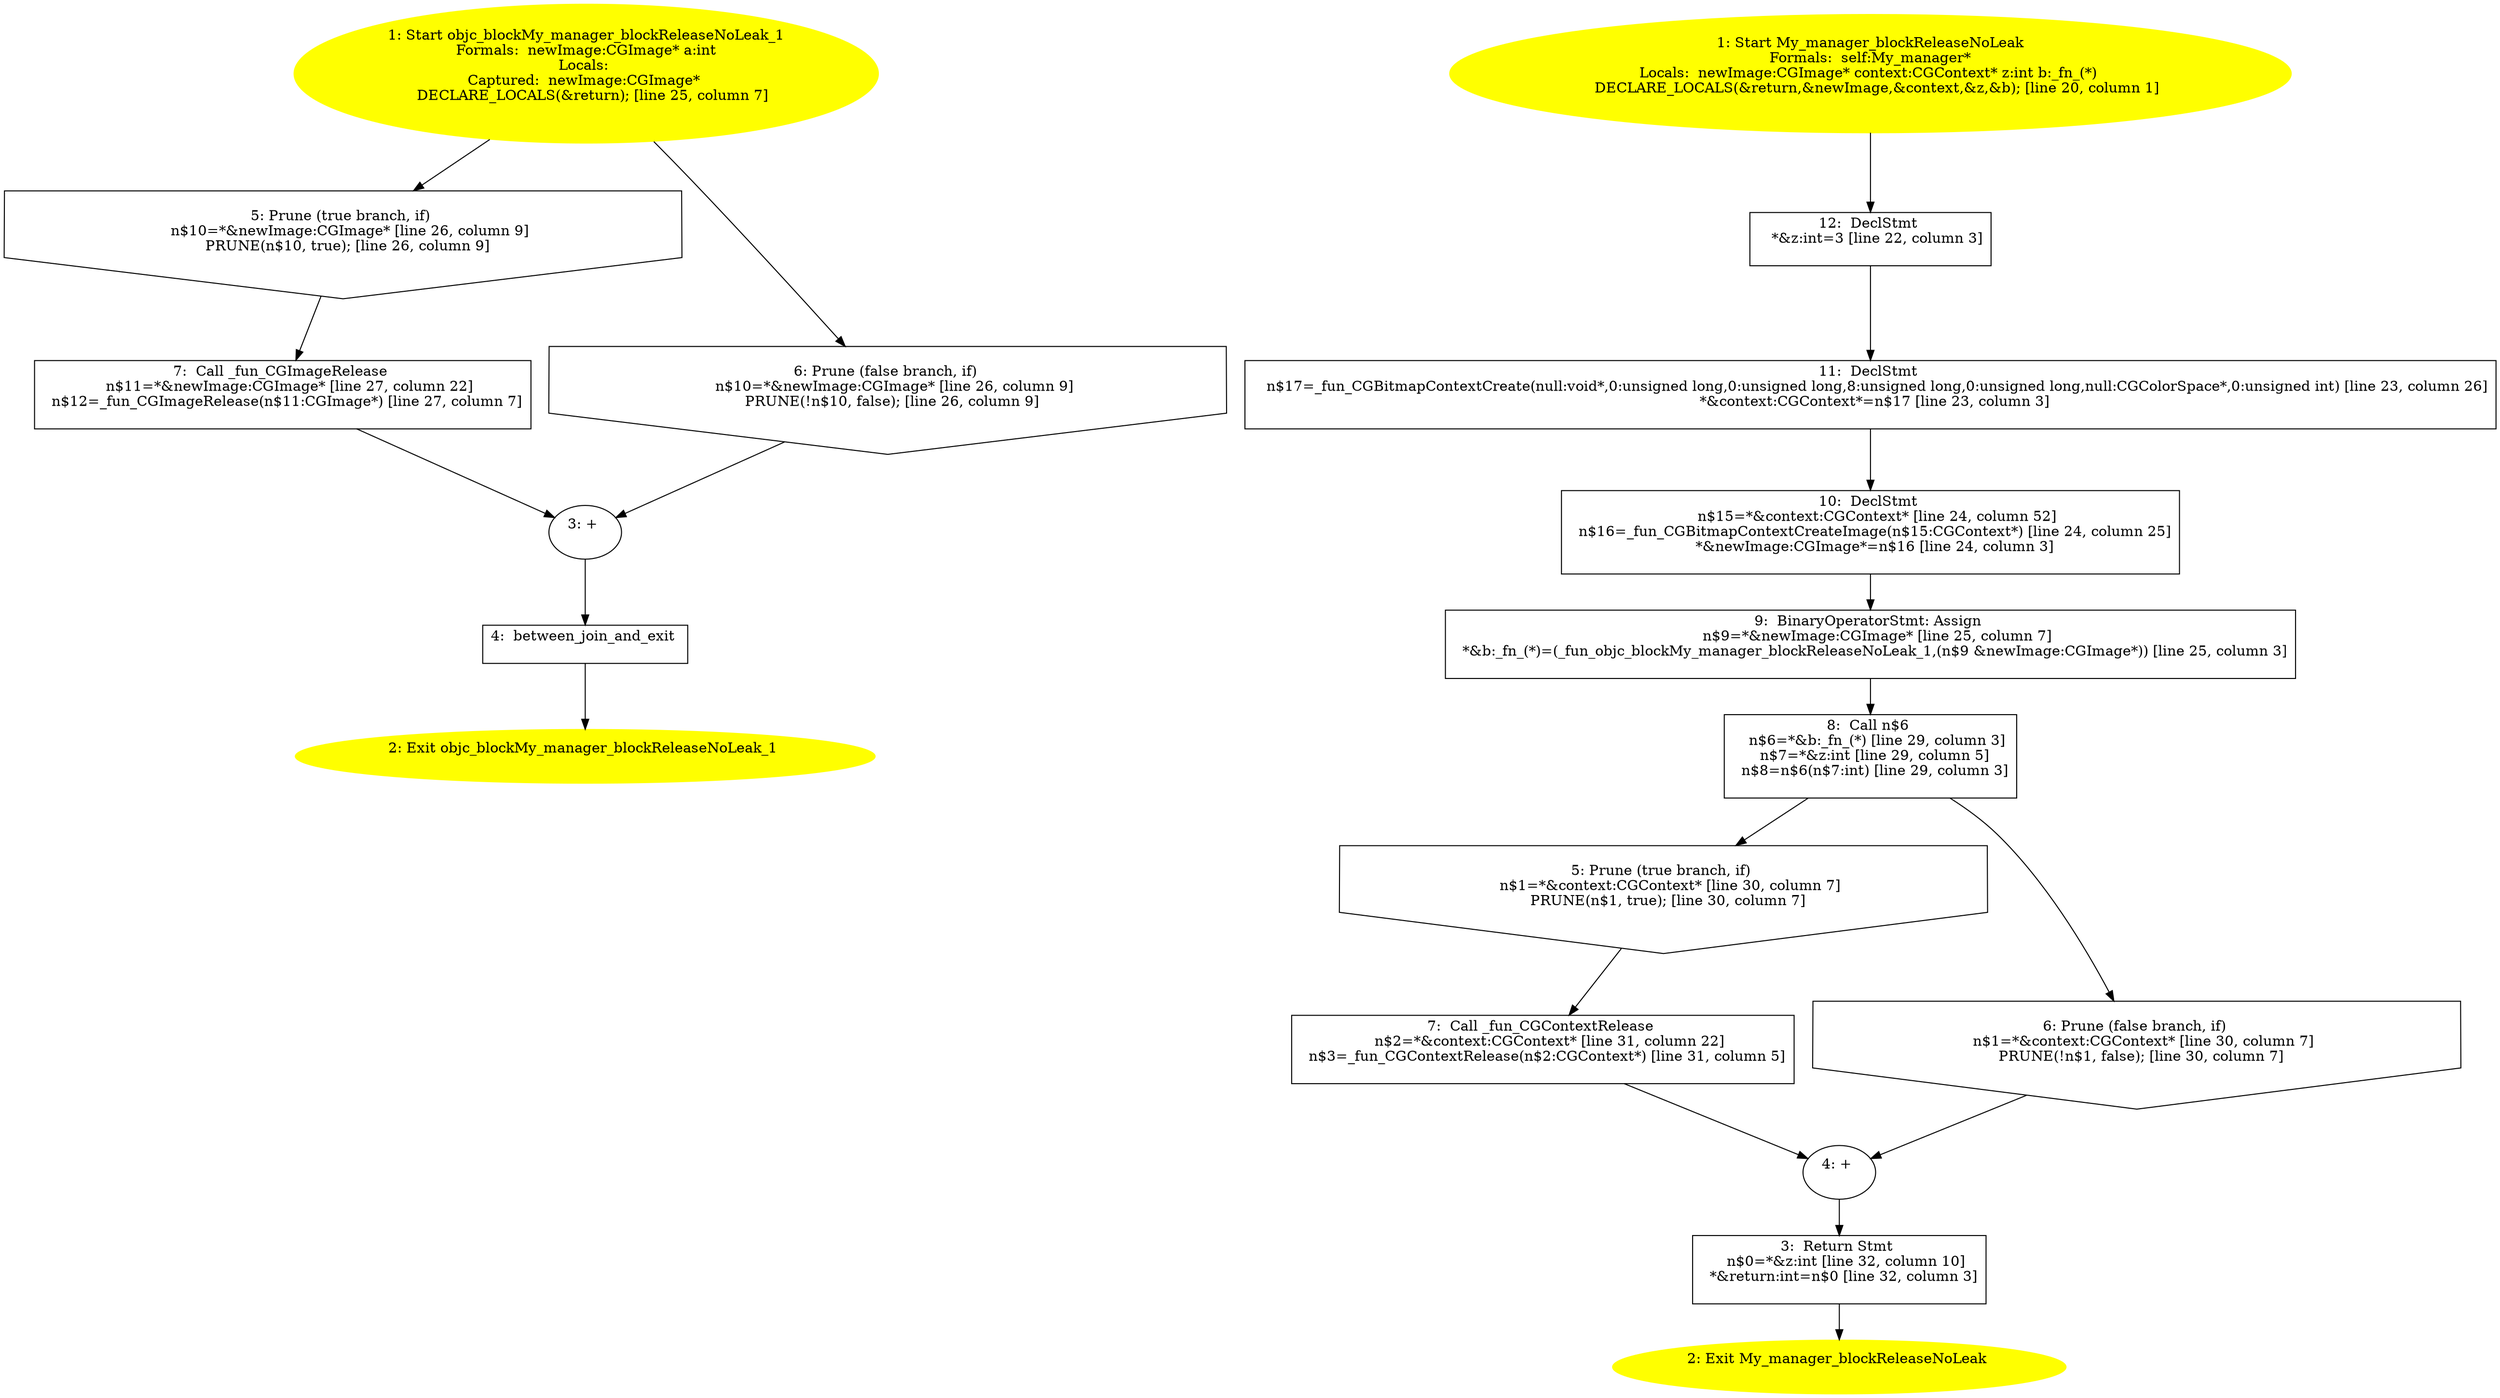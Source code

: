 /* @generated */
digraph cfg {
"objc_blockMy_manager_blockReleaseNoLeak_1.a1f2f2c370e78fee994cf9a9d53a7210_1" [label="1: Start objc_blockMy_manager_blockReleaseNoLeak_1\nFormals:  newImage:CGImage* a:int\nLocals: \nCaptured:  newImage:CGImage* \n   DECLARE_LOCALS(&return); [line 25, column 7]\n " color=yellow style=filled]
	

	 "objc_blockMy_manager_blockReleaseNoLeak_1.a1f2f2c370e78fee994cf9a9d53a7210_1" -> "objc_blockMy_manager_blockReleaseNoLeak_1.a1f2f2c370e78fee994cf9a9d53a7210_5" ;
	 "objc_blockMy_manager_blockReleaseNoLeak_1.a1f2f2c370e78fee994cf9a9d53a7210_1" -> "objc_blockMy_manager_blockReleaseNoLeak_1.a1f2f2c370e78fee994cf9a9d53a7210_6" ;
"objc_blockMy_manager_blockReleaseNoLeak_1.a1f2f2c370e78fee994cf9a9d53a7210_2" [label="2: Exit objc_blockMy_manager_blockReleaseNoLeak_1 \n  " color=yellow style=filled]
	

"objc_blockMy_manager_blockReleaseNoLeak_1.a1f2f2c370e78fee994cf9a9d53a7210_3" [label="3: + \n  " ]
	

	 "objc_blockMy_manager_blockReleaseNoLeak_1.a1f2f2c370e78fee994cf9a9d53a7210_3" -> "objc_blockMy_manager_blockReleaseNoLeak_1.a1f2f2c370e78fee994cf9a9d53a7210_4" ;
"objc_blockMy_manager_blockReleaseNoLeak_1.a1f2f2c370e78fee994cf9a9d53a7210_4" [label="4:  between_join_and_exit \n  " shape="box"]
	

	 "objc_blockMy_manager_blockReleaseNoLeak_1.a1f2f2c370e78fee994cf9a9d53a7210_4" -> "objc_blockMy_manager_blockReleaseNoLeak_1.a1f2f2c370e78fee994cf9a9d53a7210_2" ;
"objc_blockMy_manager_blockReleaseNoLeak_1.a1f2f2c370e78fee994cf9a9d53a7210_5" [label="5: Prune (true branch, if) \n   n$10=*&newImage:CGImage* [line 26, column 9]\n  PRUNE(n$10, true); [line 26, column 9]\n " shape="invhouse"]
	

	 "objc_blockMy_manager_blockReleaseNoLeak_1.a1f2f2c370e78fee994cf9a9d53a7210_5" -> "objc_blockMy_manager_blockReleaseNoLeak_1.a1f2f2c370e78fee994cf9a9d53a7210_7" ;
"objc_blockMy_manager_blockReleaseNoLeak_1.a1f2f2c370e78fee994cf9a9d53a7210_6" [label="6: Prune (false branch, if) \n   n$10=*&newImage:CGImage* [line 26, column 9]\n  PRUNE(!n$10, false); [line 26, column 9]\n " shape="invhouse"]
	

	 "objc_blockMy_manager_blockReleaseNoLeak_1.a1f2f2c370e78fee994cf9a9d53a7210_6" -> "objc_blockMy_manager_blockReleaseNoLeak_1.a1f2f2c370e78fee994cf9a9d53a7210_3" ;
"objc_blockMy_manager_blockReleaseNoLeak_1.a1f2f2c370e78fee994cf9a9d53a7210_7" [label="7:  Call _fun_CGImageRelease \n   n$11=*&newImage:CGImage* [line 27, column 22]\n  n$12=_fun_CGImageRelease(n$11:CGImage*) [line 27, column 7]\n " shape="box"]
	

	 "objc_blockMy_manager_blockReleaseNoLeak_1.a1f2f2c370e78fee994cf9a9d53a7210_7" -> "objc_blockMy_manager_blockReleaseNoLeak_1.a1f2f2c370e78fee994cf9a9d53a7210_3" ;
"blockReleaseNoLeak#My_manager#instance.0c48f80f024250b18a529440f1313af6_1" [label="1: Start My_manager_blockReleaseNoLeak\nFormals:  self:My_manager*\nLocals:  newImage:CGImage* context:CGContext* z:int b:_fn_(*) \n   DECLARE_LOCALS(&return,&newImage,&context,&z,&b); [line 20, column 1]\n " color=yellow style=filled]
	

	 "blockReleaseNoLeak#My_manager#instance.0c48f80f024250b18a529440f1313af6_1" -> "blockReleaseNoLeak#My_manager#instance.0c48f80f024250b18a529440f1313af6_12" ;
"blockReleaseNoLeak#My_manager#instance.0c48f80f024250b18a529440f1313af6_2" [label="2: Exit My_manager_blockReleaseNoLeak \n  " color=yellow style=filled]
	

"blockReleaseNoLeak#My_manager#instance.0c48f80f024250b18a529440f1313af6_3" [label="3:  Return Stmt \n   n$0=*&z:int [line 32, column 10]\n  *&return:int=n$0 [line 32, column 3]\n " shape="box"]
	

	 "blockReleaseNoLeak#My_manager#instance.0c48f80f024250b18a529440f1313af6_3" -> "blockReleaseNoLeak#My_manager#instance.0c48f80f024250b18a529440f1313af6_2" ;
"blockReleaseNoLeak#My_manager#instance.0c48f80f024250b18a529440f1313af6_4" [label="4: + \n  " ]
	

	 "blockReleaseNoLeak#My_manager#instance.0c48f80f024250b18a529440f1313af6_4" -> "blockReleaseNoLeak#My_manager#instance.0c48f80f024250b18a529440f1313af6_3" ;
"blockReleaseNoLeak#My_manager#instance.0c48f80f024250b18a529440f1313af6_5" [label="5: Prune (true branch, if) \n   n$1=*&context:CGContext* [line 30, column 7]\n  PRUNE(n$1, true); [line 30, column 7]\n " shape="invhouse"]
	

	 "blockReleaseNoLeak#My_manager#instance.0c48f80f024250b18a529440f1313af6_5" -> "blockReleaseNoLeak#My_manager#instance.0c48f80f024250b18a529440f1313af6_7" ;
"blockReleaseNoLeak#My_manager#instance.0c48f80f024250b18a529440f1313af6_6" [label="6: Prune (false branch, if) \n   n$1=*&context:CGContext* [line 30, column 7]\n  PRUNE(!n$1, false); [line 30, column 7]\n " shape="invhouse"]
	

	 "blockReleaseNoLeak#My_manager#instance.0c48f80f024250b18a529440f1313af6_6" -> "blockReleaseNoLeak#My_manager#instance.0c48f80f024250b18a529440f1313af6_4" ;
"blockReleaseNoLeak#My_manager#instance.0c48f80f024250b18a529440f1313af6_7" [label="7:  Call _fun_CGContextRelease \n   n$2=*&context:CGContext* [line 31, column 22]\n  n$3=_fun_CGContextRelease(n$2:CGContext*) [line 31, column 5]\n " shape="box"]
	

	 "blockReleaseNoLeak#My_manager#instance.0c48f80f024250b18a529440f1313af6_7" -> "blockReleaseNoLeak#My_manager#instance.0c48f80f024250b18a529440f1313af6_4" ;
"blockReleaseNoLeak#My_manager#instance.0c48f80f024250b18a529440f1313af6_8" [label="8:  Call n$6 \n   n$6=*&b:_fn_(*) [line 29, column 3]\n  n$7=*&z:int [line 29, column 5]\n  n$8=n$6(n$7:int) [line 29, column 3]\n " shape="box"]
	

	 "blockReleaseNoLeak#My_manager#instance.0c48f80f024250b18a529440f1313af6_8" -> "blockReleaseNoLeak#My_manager#instance.0c48f80f024250b18a529440f1313af6_5" ;
	 "blockReleaseNoLeak#My_manager#instance.0c48f80f024250b18a529440f1313af6_8" -> "blockReleaseNoLeak#My_manager#instance.0c48f80f024250b18a529440f1313af6_6" ;
"blockReleaseNoLeak#My_manager#instance.0c48f80f024250b18a529440f1313af6_9" [label="9:  BinaryOperatorStmt: Assign \n   n$9=*&newImage:CGImage* [line 25, column 7]\n  *&b:_fn_(*)=(_fun_objc_blockMy_manager_blockReleaseNoLeak_1,(n$9 &newImage:CGImage*)) [line 25, column 3]\n " shape="box"]
	

	 "blockReleaseNoLeak#My_manager#instance.0c48f80f024250b18a529440f1313af6_9" -> "blockReleaseNoLeak#My_manager#instance.0c48f80f024250b18a529440f1313af6_8" ;
"blockReleaseNoLeak#My_manager#instance.0c48f80f024250b18a529440f1313af6_10" [label="10:  DeclStmt \n   n$15=*&context:CGContext* [line 24, column 52]\n  n$16=_fun_CGBitmapContextCreateImage(n$15:CGContext*) [line 24, column 25]\n  *&newImage:CGImage*=n$16 [line 24, column 3]\n " shape="box"]
	

	 "blockReleaseNoLeak#My_manager#instance.0c48f80f024250b18a529440f1313af6_10" -> "blockReleaseNoLeak#My_manager#instance.0c48f80f024250b18a529440f1313af6_9" ;
"blockReleaseNoLeak#My_manager#instance.0c48f80f024250b18a529440f1313af6_11" [label="11:  DeclStmt \n   n$17=_fun_CGBitmapContextCreate(null:void*,0:unsigned long,0:unsigned long,8:unsigned long,0:unsigned long,null:CGColorSpace*,0:unsigned int) [line 23, column 26]\n  *&context:CGContext*=n$17 [line 23, column 3]\n " shape="box"]
	

	 "blockReleaseNoLeak#My_manager#instance.0c48f80f024250b18a529440f1313af6_11" -> "blockReleaseNoLeak#My_manager#instance.0c48f80f024250b18a529440f1313af6_10" ;
"blockReleaseNoLeak#My_manager#instance.0c48f80f024250b18a529440f1313af6_12" [label="12:  DeclStmt \n   *&z:int=3 [line 22, column 3]\n " shape="box"]
	

	 "blockReleaseNoLeak#My_manager#instance.0c48f80f024250b18a529440f1313af6_12" -> "blockReleaseNoLeak#My_manager#instance.0c48f80f024250b18a529440f1313af6_11" ;
}
